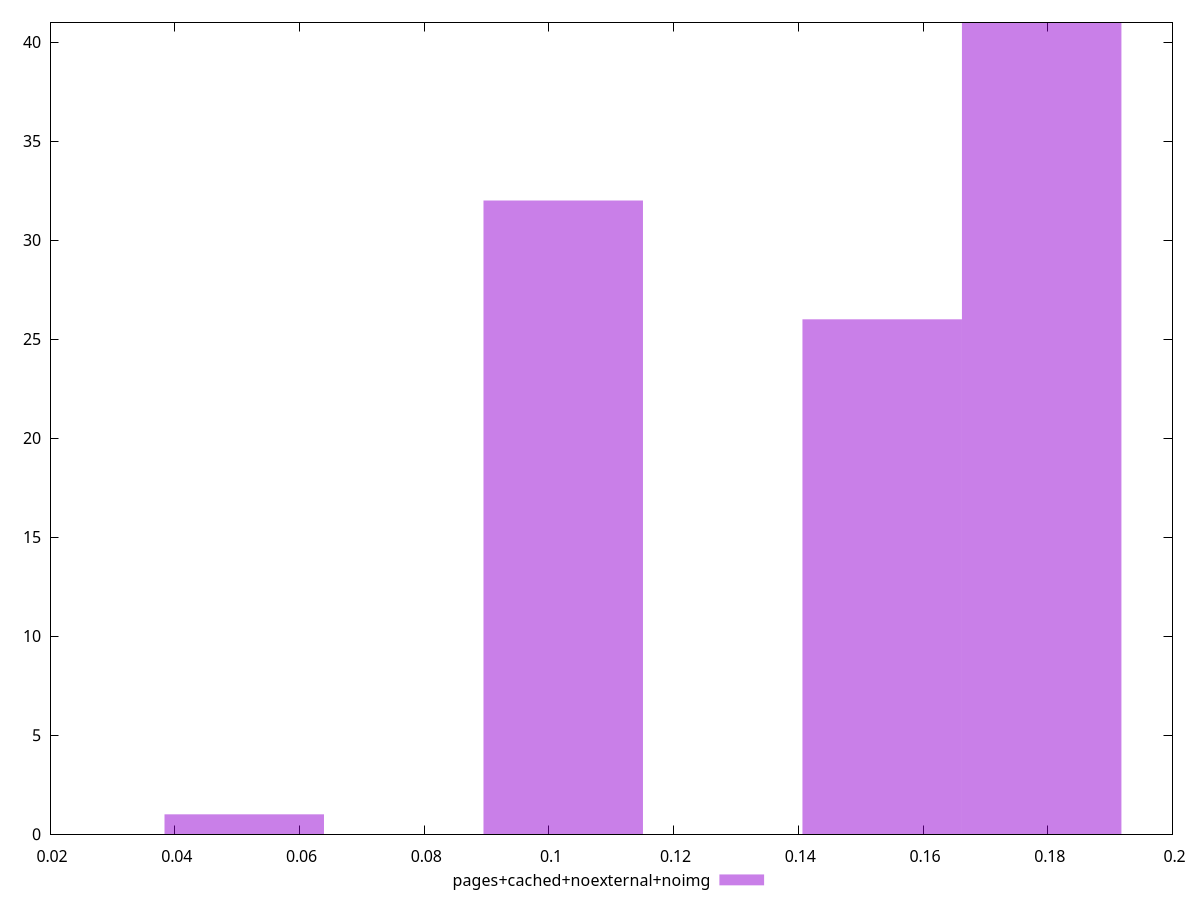 $_pagesCachedNoexternalNoimg <<EOF
0.179021865403974 41
0.10229820880227085 32
0.15344731320340627 26
0.051149104401135424 1
EOF
set key outside below
set terminal pngcairo
set output "report_00005_2020-11-02T22-26-11.212Z/largest-contentful-paint/pages+cached+noexternal+noimg//hist.png"
set yrange [0:41]
set boxwidth 0.025574552200567712
set style fill transparent solid 0.5 noborder
plot $_pagesCachedNoexternalNoimg title "pages+cached+noexternal+noimg" with boxes ,